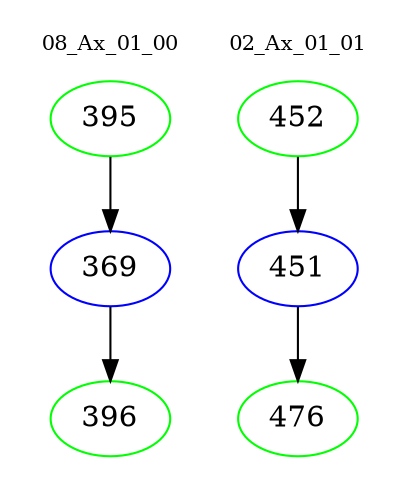 digraph{
subgraph cluster_0 {
color = white
label = "08_Ax_01_00";
fontsize=10;
T0_395 [label="395", color="green"]
T0_395 -> T0_369 [color="black"]
T0_369 [label="369", color="blue"]
T0_369 -> T0_396 [color="black"]
T0_396 [label="396", color="green"]
}
subgraph cluster_1 {
color = white
label = "02_Ax_01_01";
fontsize=10;
T1_452 [label="452", color="green"]
T1_452 -> T1_451 [color="black"]
T1_451 [label="451", color="blue"]
T1_451 -> T1_476 [color="black"]
T1_476 [label="476", color="green"]
}
}
